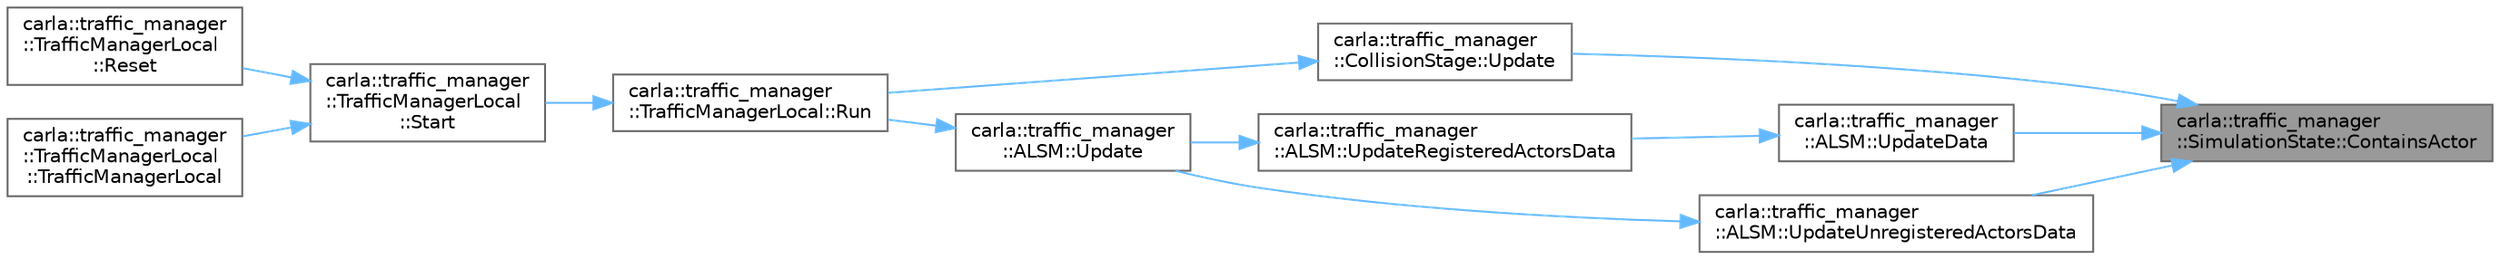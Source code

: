 digraph "carla::traffic_manager::SimulationState::ContainsActor"
{
 // INTERACTIVE_SVG=YES
 // LATEX_PDF_SIZE
  bgcolor="transparent";
  edge [fontname=Helvetica,fontsize=10,labelfontname=Helvetica,labelfontsize=10];
  node [fontname=Helvetica,fontsize=10,shape=box,height=0.2,width=0.4];
  rankdir="RL";
  Node1 [id="Node000001",label="carla::traffic_manager\l::SimulationState::ContainsActor",height=0.2,width=0.4,color="gray40", fillcolor="grey60", style="filled", fontcolor="black",tooltip=" "];
  Node1 -> Node2 [id="edge1_Node000001_Node000002",dir="back",color="steelblue1",style="solid",tooltip=" "];
  Node2 [id="Node000002",label="carla::traffic_manager\l::CollisionStage::Update",height=0.2,width=0.4,color="grey40", fillcolor="white", style="filled",URL="$d1/d26/classcarla_1_1traffic__manager_1_1CollisionStage.html#ac446efd585519bce8de5740158758158",tooltip=" "];
  Node2 -> Node3 [id="edge2_Node000002_Node000003",dir="back",color="steelblue1",style="solid",tooltip=" "];
  Node3 [id="Node000003",label="carla::traffic_manager\l::TrafficManagerLocal::Run",height=0.2,width=0.4,color="grey40", fillcolor="white", style="filled",URL="$da/d0f/classcarla_1_1traffic__manager_1_1TrafficManagerLocal.html#a6d67cce3d0e5a48056645270364fe637",tooltip="Initiates thread to run the TrafficManager sequentially."];
  Node3 -> Node4 [id="edge3_Node000003_Node000004",dir="back",color="steelblue1",style="solid",tooltip=" "];
  Node4 [id="Node000004",label="carla::traffic_manager\l::TrafficManagerLocal\l::Start",height=0.2,width=0.4,color="grey40", fillcolor="white", style="filled",URL="$da/d0f/classcarla_1_1traffic__manager_1_1TrafficManagerLocal.html#a1ffbdb0bed64f385437d2820a90286d0",tooltip="To start the TrafficManager."];
  Node4 -> Node5 [id="edge4_Node000004_Node000005",dir="back",color="steelblue1",style="solid",tooltip=" "];
  Node5 [id="Node000005",label="carla::traffic_manager\l::TrafficManagerLocal\l::Reset",height=0.2,width=0.4,color="grey40", fillcolor="white", style="filled",URL="$da/d0f/classcarla_1_1traffic__manager_1_1TrafficManagerLocal.html#a1639db97ccf27a801b92fadabd611755",tooltip="To reset the traffic manager."];
  Node4 -> Node6 [id="edge5_Node000004_Node000006",dir="back",color="steelblue1",style="solid",tooltip=" "];
  Node6 [id="Node000006",label="carla::traffic_manager\l::TrafficManagerLocal\l::TrafficManagerLocal",height=0.2,width=0.4,color="grey40", fillcolor="white", style="filled",URL="$da/d0f/classcarla_1_1traffic__manager_1_1TrafficManagerLocal.html#a75976d36f4213ab24e79e3ea2dcd280a",tooltip="Private constructor for singleton lifecycle management."];
  Node1 -> Node7 [id="edge6_Node000001_Node000007",dir="back",color="steelblue1",style="solid",tooltip=" "];
  Node7 [id="Node000007",label="carla::traffic_manager\l::ALSM::UpdateData",height=0.2,width=0.4,color="grey40", fillcolor="white", style="filled",URL="$d2/d75/classcarla_1_1traffic__manager_1_1ALSM.html#aaac16328f1c46481fc16f634edaa9ea4",tooltip=" "];
  Node7 -> Node8 [id="edge7_Node000007_Node000008",dir="back",color="steelblue1",style="solid",tooltip=" "];
  Node8 [id="Node000008",label="carla::traffic_manager\l::ALSM::UpdateRegisteredActorsData",height=0.2,width=0.4,color="grey40", fillcolor="white", style="filled",URL="$d2/d75/classcarla_1_1traffic__manager_1_1ALSM.html#ad15f10c71f3da095c15de0aab2c4462d",tooltip=" "];
  Node8 -> Node9 [id="edge8_Node000008_Node000009",dir="back",color="steelblue1",style="solid",tooltip=" "];
  Node9 [id="Node000009",label="carla::traffic_manager\l::ALSM::Update",height=0.2,width=0.4,color="grey40", fillcolor="white", style="filled",URL="$d2/d75/classcarla_1_1traffic__manager_1_1ALSM.html#a0a506446f6810014b6da12d0dcba0748",tooltip=" "];
  Node9 -> Node3 [id="edge9_Node000009_Node000003",dir="back",color="steelblue1",style="solid",tooltip=" "];
  Node1 -> Node10 [id="edge10_Node000001_Node000010",dir="back",color="steelblue1",style="solid",tooltip=" "];
  Node10 [id="Node000010",label="carla::traffic_manager\l::ALSM::UpdateUnregisteredActorsData",height=0.2,width=0.4,color="grey40", fillcolor="white", style="filled",URL="$d2/d75/classcarla_1_1traffic__manager_1_1ALSM.html#ab2987ec9734853767e94428fd78421e7",tooltip=" "];
  Node10 -> Node9 [id="edge11_Node000010_Node000009",dir="back",color="steelblue1",style="solid",tooltip=" "];
}
